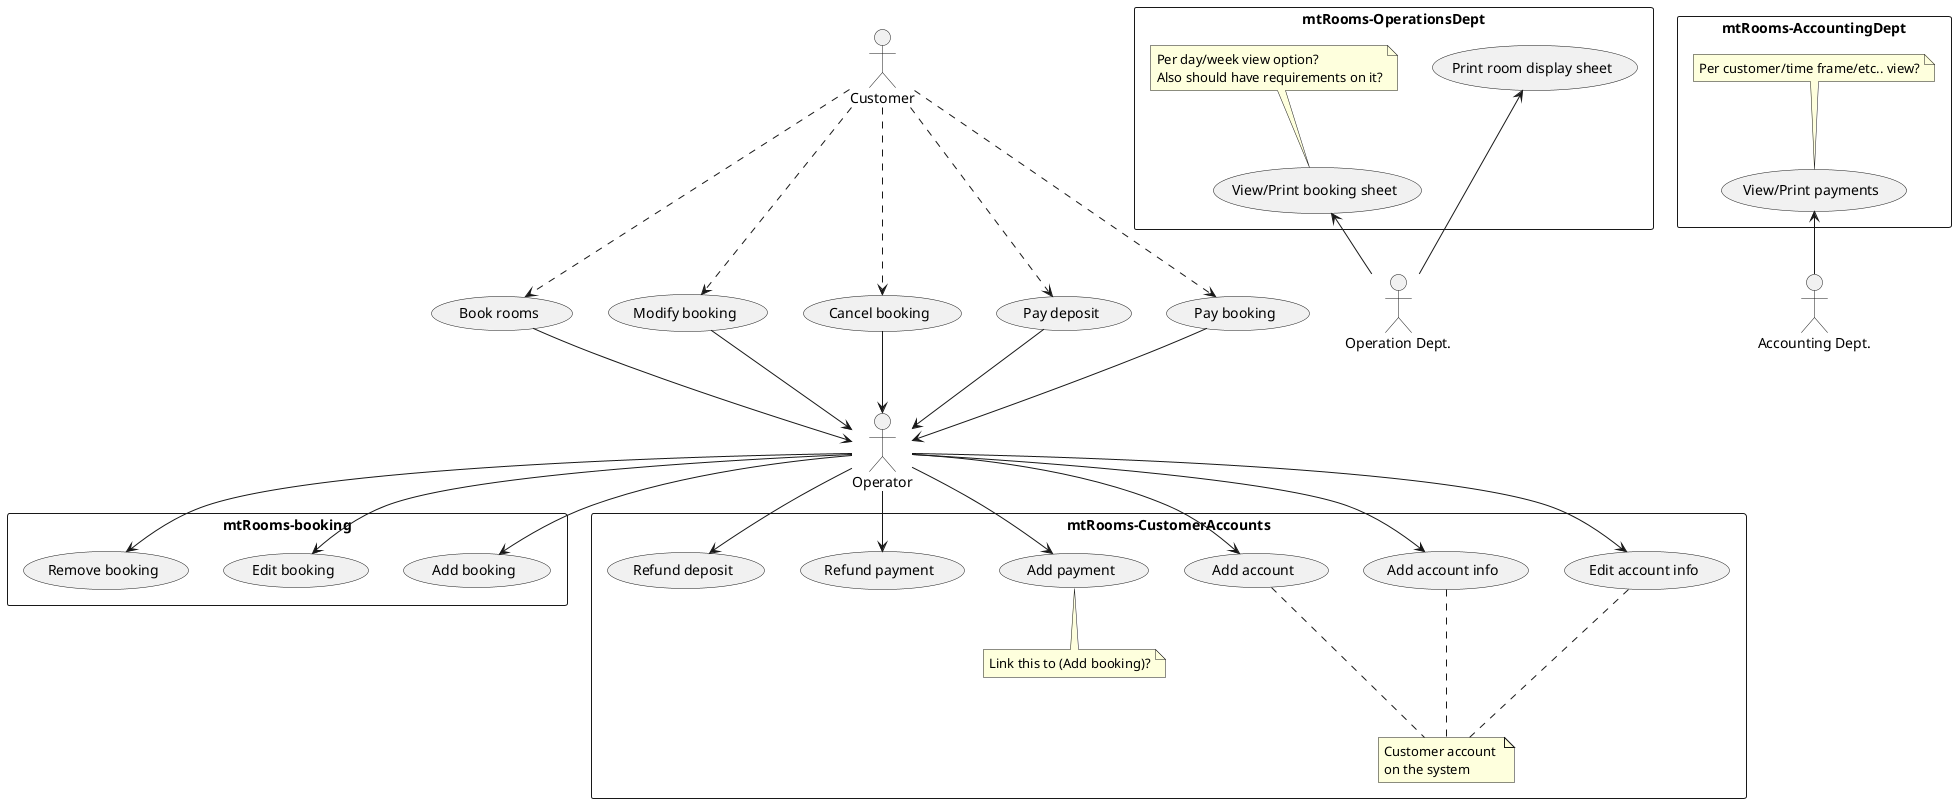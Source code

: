 @startuml

Customer -down..> (Book rooms)
Customer -down..> (Modify booking)
Customer -down..> (Cancel booking)
Customer -down..> (Pay deposit)
Customer -down..> (Pay booking)

(Book rooms) -down-> Operator
(Modify booking) -down-> Operator
(Cancel booking) -down-> Operator
(Pay deposit) -down-> Operator
(Pay booking) -down-> Operator

rectangle mtRooms-booking {
    Operator -down-> (Add booking)
    Operator -down-> (Edit booking)
    Operator -down-> (Remove booking)
}

rectangle mtRooms-CustomerAccounts {
    Operator -down-> (Add account)
    note "Customer account \non the system" as note1
    note1 -up.. (Add account)
    note1 -up.. (Add account info)
    note1 -up.. (Edit account info)
    Operator -down-> (Add account info)
    Operator -down-> (Edit account info)
    Operator -down-> (Add payment)
    note bottom of (Add payment) : Link this to (Add booking)?
    Operator -down-> (Refund payment)
    Operator -down-> (Refund deposit)
}

:Operation Dept.: as Ops
:Accounting Dept.: as Accounting

rectangle mtRooms-OperationsDept {
    Ops -up-> (View/Print booking sheet)
    Ops -up-> (Print room display sheet)
    note top of (View/Print booking sheet) : Per day/week view option?\nAlso should have requirements on it?
}

rectangle mtRooms-AccountingDept {
    Accounting -up-> (View/Print payments)
    note top of (View/Print payments) : Per customer/time frame/etc.. view?
}

@enduml